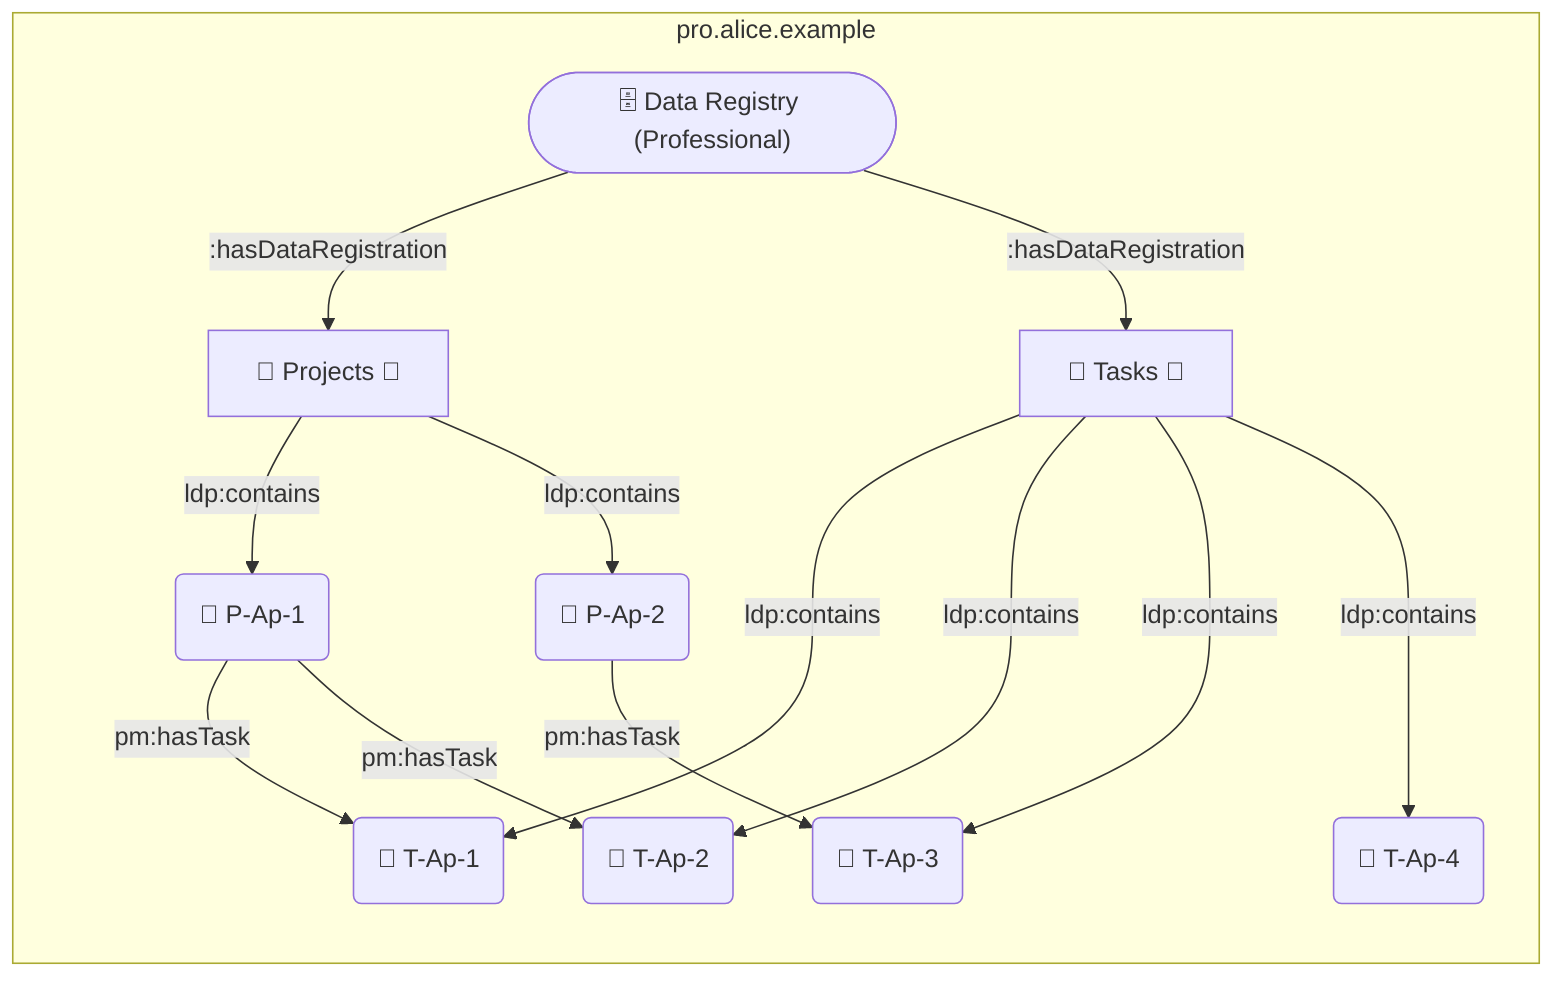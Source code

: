 flowchart LR

  AliceProRegistry(["🗄️ Data Registry (Professional)"])
  AliceProProjects["📁 Projects 🌿"]
  AliceProTasks["📁 Tasks 🌿"]
  PAp1("📄 P-Ap-1")
  PAp2("📄 P-Ap-2")
  TAp1("📄 T-Ap-1")
  TAp2("📄 T-Ap-2")
  TAp3("📄 T-Ap-3")
  TAp4("📄 T-Ap-4")

  subgraph pro.alice.example
    AliceProRegistry -- :hasDataRegistration --> AliceProProjects
    AliceProProjects -- ldp:contains --> PAp1
    AliceProProjects -- ldp:contains --> PAp2
    AliceProRegistry -- :hasDataRegistration --> AliceProTasks
    AliceProTasks -- ldp:contains ---> TAp1
    AliceProTasks -- ldp:contains ---> TAp2
    AliceProTasks -- ldp:contains ---> TAp3
    AliceProTasks -- ldp:contains ---> TAp4
    PAp1 -- pm:hasTask --> TAp1
    PAp1 -- pm:hasTask --> TAp2
    PAp2 -- pm:hasTask --> TAp3
  end